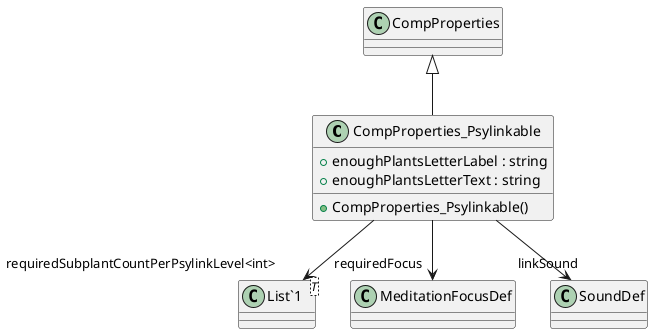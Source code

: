 @startuml
class CompProperties_Psylinkable {
    + enoughPlantsLetterLabel : string
    + enoughPlantsLetterText : string
    + CompProperties_Psylinkable()
}
class "List`1"<T> {
}
CompProperties <|-- CompProperties_Psylinkable
CompProperties_Psylinkable --> "requiredSubplantCountPerPsylinkLevel<int>" "List`1"
CompProperties_Psylinkable --> "requiredFocus" MeditationFocusDef
CompProperties_Psylinkable --> "linkSound" SoundDef
@enduml

